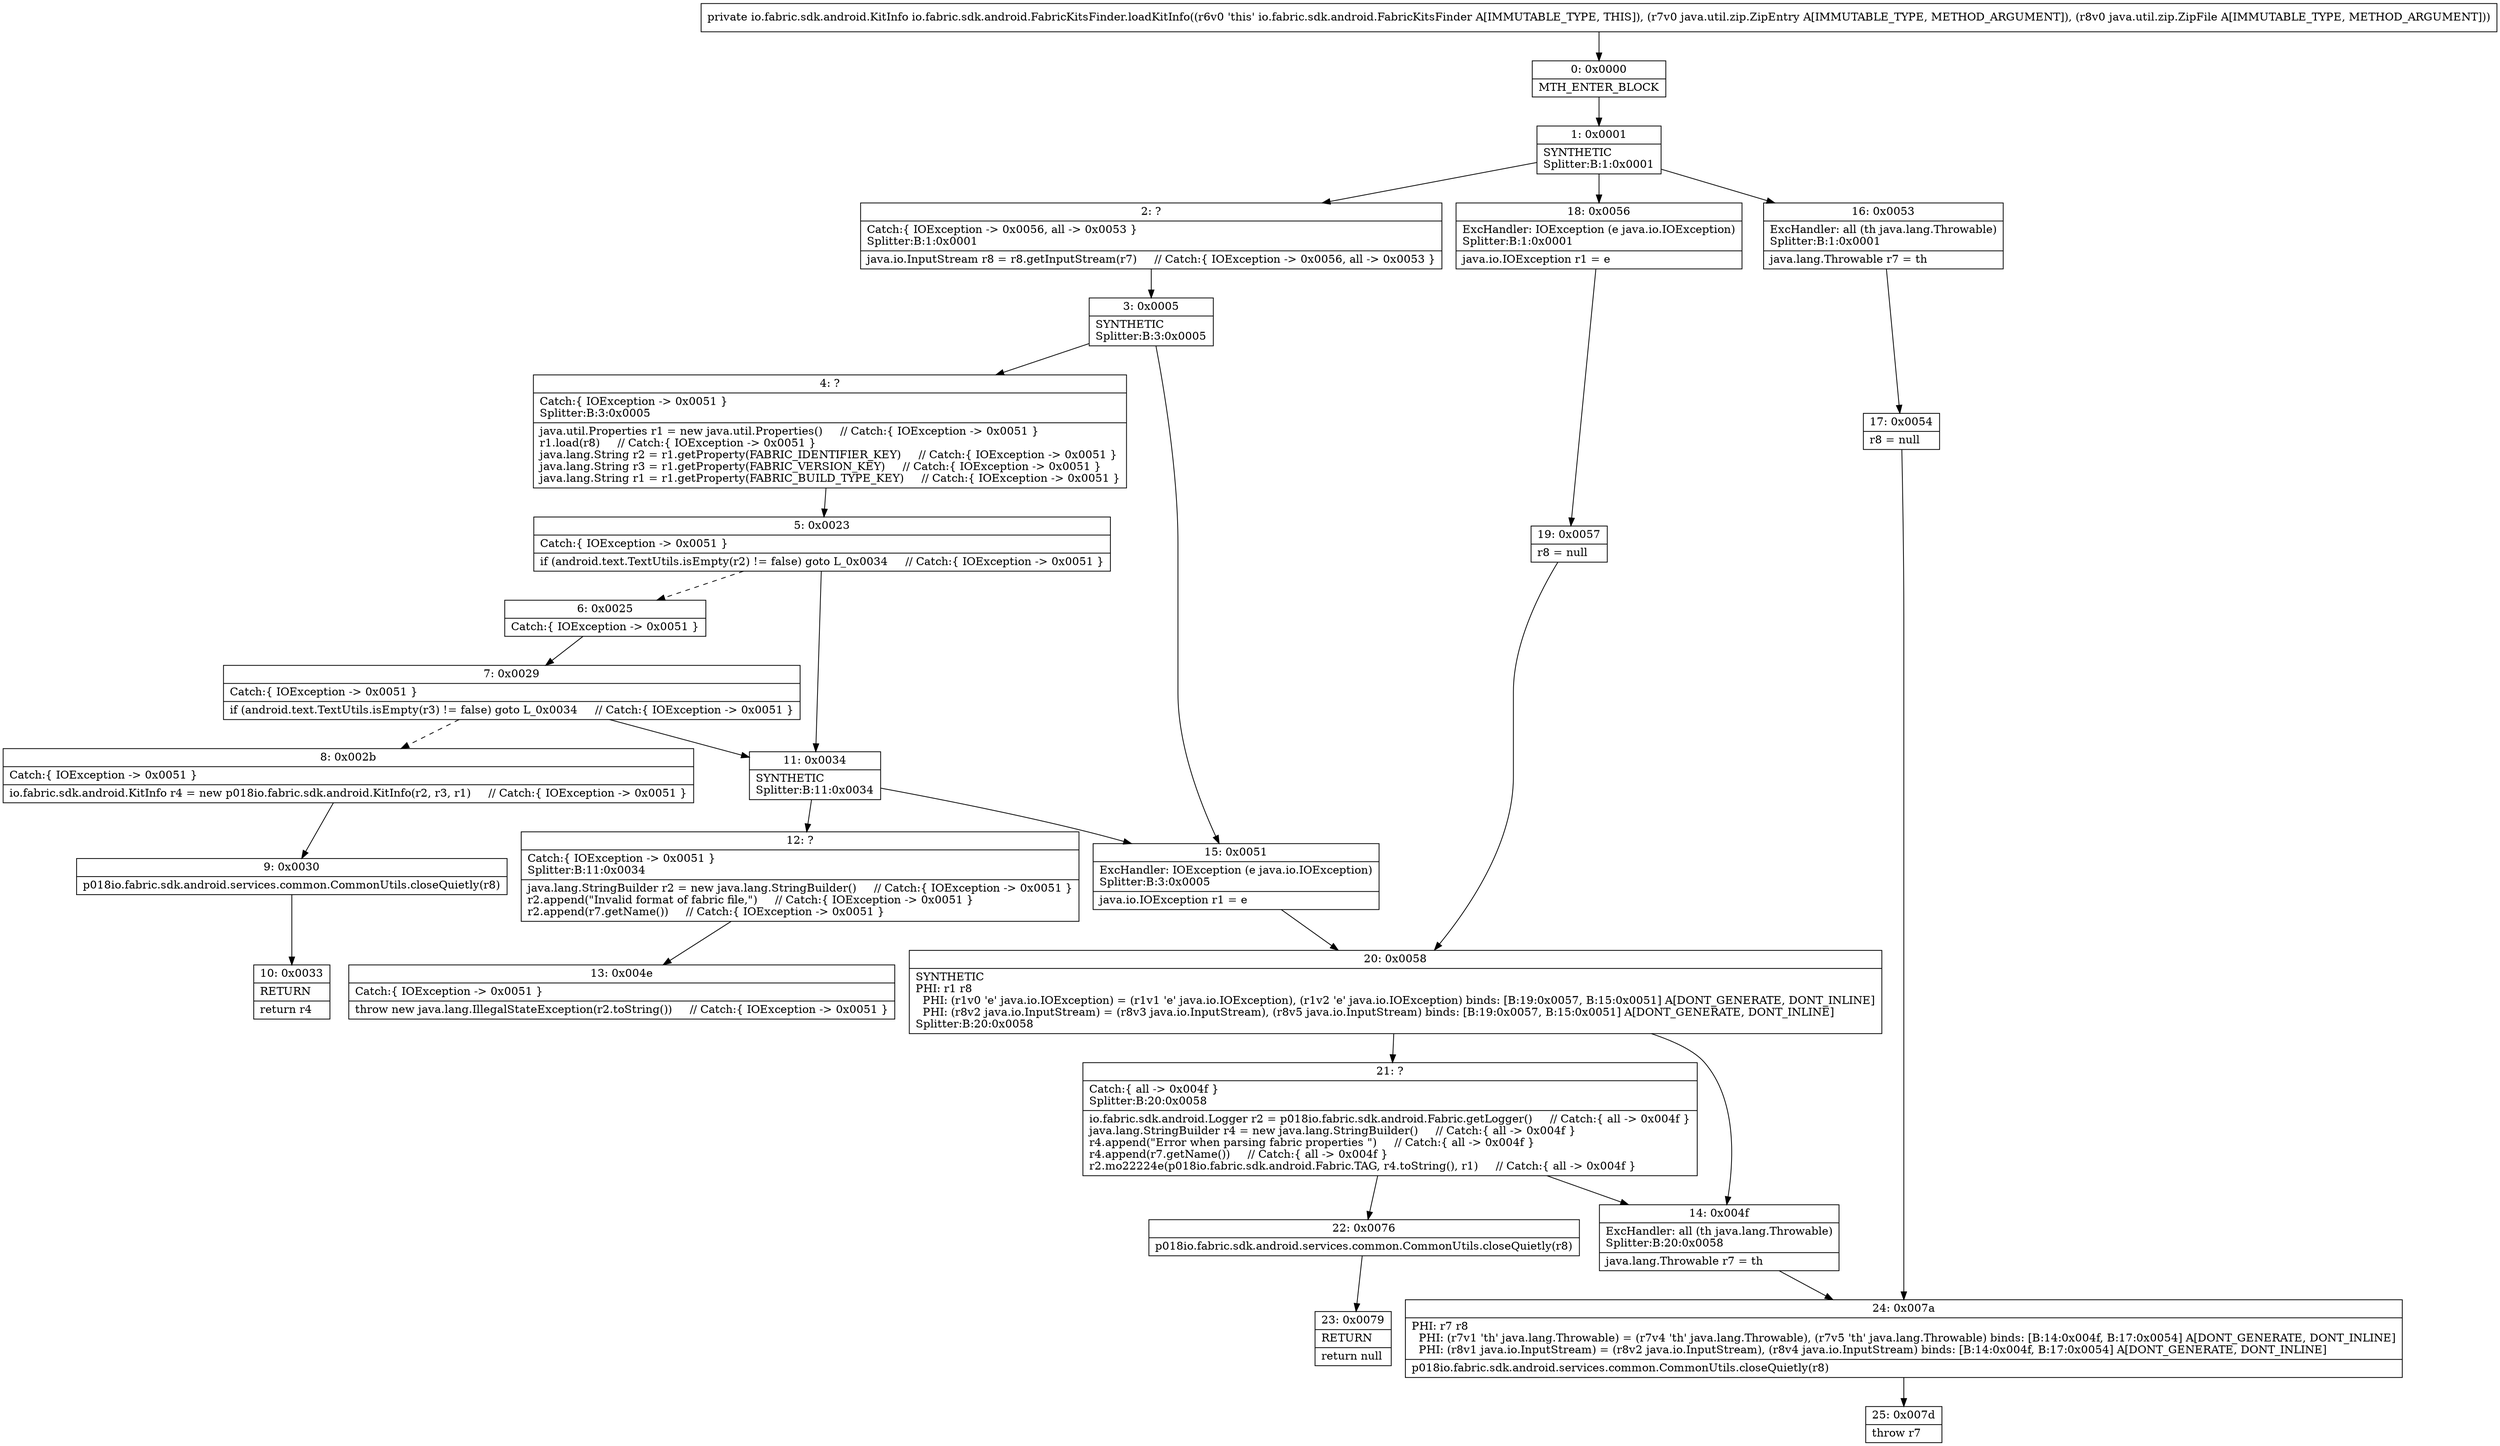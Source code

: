 digraph "CFG forio.fabric.sdk.android.FabricKitsFinder.loadKitInfo(Ljava\/util\/zip\/ZipEntry;Ljava\/util\/zip\/ZipFile;)Lio\/fabric\/sdk\/android\/KitInfo;" {
Node_0 [shape=record,label="{0\:\ 0x0000|MTH_ENTER_BLOCK\l}"];
Node_1 [shape=record,label="{1\:\ 0x0001|SYNTHETIC\lSplitter:B:1:0x0001\l}"];
Node_2 [shape=record,label="{2\:\ ?|Catch:\{ IOException \-\> 0x0056, all \-\> 0x0053 \}\lSplitter:B:1:0x0001\l|java.io.InputStream r8 = r8.getInputStream(r7)     \/\/ Catch:\{ IOException \-\> 0x0056, all \-\> 0x0053 \}\l}"];
Node_3 [shape=record,label="{3\:\ 0x0005|SYNTHETIC\lSplitter:B:3:0x0005\l}"];
Node_4 [shape=record,label="{4\:\ ?|Catch:\{ IOException \-\> 0x0051 \}\lSplitter:B:3:0x0005\l|java.util.Properties r1 = new java.util.Properties()     \/\/ Catch:\{ IOException \-\> 0x0051 \}\lr1.load(r8)     \/\/ Catch:\{ IOException \-\> 0x0051 \}\ljava.lang.String r2 = r1.getProperty(FABRIC_IDENTIFIER_KEY)     \/\/ Catch:\{ IOException \-\> 0x0051 \}\ljava.lang.String r3 = r1.getProperty(FABRIC_VERSION_KEY)     \/\/ Catch:\{ IOException \-\> 0x0051 \}\ljava.lang.String r1 = r1.getProperty(FABRIC_BUILD_TYPE_KEY)     \/\/ Catch:\{ IOException \-\> 0x0051 \}\l}"];
Node_5 [shape=record,label="{5\:\ 0x0023|Catch:\{ IOException \-\> 0x0051 \}\l|if (android.text.TextUtils.isEmpty(r2) != false) goto L_0x0034     \/\/ Catch:\{ IOException \-\> 0x0051 \}\l}"];
Node_6 [shape=record,label="{6\:\ 0x0025|Catch:\{ IOException \-\> 0x0051 \}\l}"];
Node_7 [shape=record,label="{7\:\ 0x0029|Catch:\{ IOException \-\> 0x0051 \}\l|if (android.text.TextUtils.isEmpty(r3) != false) goto L_0x0034     \/\/ Catch:\{ IOException \-\> 0x0051 \}\l}"];
Node_8 [shape=record,label="{8\:\ 0x002b|Catch:\{ IOException \-\> 0x0051 \}\l|io.fabric.sdk.android.KitInfo r4 = new p018io.fabric.sdk.android.KitInfo(r2, r3, r1)     \/\/ Catch:\{ IOException \-\> 0x0051 \}\l}"];
Node_9 [shape=record,label="{9\:\ 0x0030|p018io.fabric.sdk.android.services.common.CommonUtils.closeQuietly(r8)\l}"];
Node_10 [shape=record,label="{10\:\ 0x0033|RETURN\l|return r4\l}"];
Node_11 [shape=record,label="{11\:\ 0x0034|SYNTHETIC\lSplitter:B:11:0x0034\l}"];
Node_12 [shape=record,label="{12\:\ ?|Catch:\{ IOException \-\> 0x0051 \}\lSplitter:B:11:0x0034\l|java.lang.StringBuilder r2 = new java.lang.StringBuilder()     \/\/ Catch:\{ IOException \-\> 0x0051 \}\lr2.append(\"Invalid format of fabric file,\")     \/\/ Catch:\{ IOException \-\> 0x0051 \}\lr2.append(r7.getName())     \/\/ Catch:\{ IOException \-\> 0x0051 \}\l}"];
Node_13 [shape=record,label="{13\:\ 0x004e|Catch:\{ IOException \-\> 0x0051 \}\l|throw new java.lang.IllegalStateException(r2.toString())     \/\/ Catch:\{ IOException \-\> 0x0051 \}\l}"];
Node_14 [shape=record,label="{14\:\ 0x004f|ExcHandler: all (th java.lang.Throwable)\lSplitter:B:20:0x0058\l|java.lang.Throwable r7 = th\l}"];
Node_15 [shape=record,label="{15\:\ 0x0051|ExcHandler: IOException (e java.io.IOException)\lSplitter:B:3:0x0005\l|java.io.IOException r1 = e\l}"];
Node_16 [shape=record,label="{16\:\ 0x0053|ExcHandler: all (th java.lang.Throwable)\lSplitter:B:1:0x0001\l|java.lang.Throwable r7 = th\l}"];
Node_17 [shape=record,label="{17\:\ 0x0054|r8 = null\l}"];
Node_18 [shape=record,label="{18\:\ 0x0056|ExcHandler: IOException (e java.io.IOException)\lSplitter:B:1:0x0001\l|java.io.IOException r1 = e\l}"];
Node_19 [shape=record,label="{19\:\ 0x0057|r8 = null\l}"];
Node_20 [shape=record,label="{20\:\ 0x0058|SYNTHETIC\lPHI: r1 r8 \l  PHI: (r1v0 'e' java.io.IOException) = (r1v1 'e' java.io.IOException), (r1v2 'e' java.io.IOException) binds: [B:19:0x0057, B:15:0x0051] A[DONT_GENERATE, DONT_INLINE]\l  PHI: (r8v2 java.io.InputStream) = (r8v3 java.io.InputStream), (r8v5 java.io.InputStream) binds: [B:19:0x0057, B:15:0x0051] A[DONT_GENERATE, DONT_INLINE]\lSplitter:B:20:0x0058\l}"];
Node_21 [shape=record,label="{21\:\ ?|Catch:\{ all \-\> 0x004f \}\lSplitter:B:20:0x0058\l|io.fabric.sdk.android.Logger r2 = p018io.fabric.sdk.android.Fabric.getLogger()     \/\/ Catch:\{ all \-\> 0x004f \}\ljava.lang.StringBuilder r4 = new java.lang.StringBuilder()     \/\/ Catch:\{ all \-\> 0x004f \}\lr4.append(\"Error when parsing fabric properties \")     \/\/ Catch:\{ all \-\> 0x004f \}\lr4.append(r7.getName())     \/\/ Catch:\{ all \-\> 0x004f \}\lr2.mo22224e(p018io.fabric.sdk.android.Fabric.TAG, r4.toString(), r1)     \/\/ Catch:\{ all \-\> 0x004f \}\l}"];
Node_22 [shape=record,label="{22\:\ 0x0076|p018io.fabric.sdk.android.services.common.CommonUtils.closeQuietly(r8)\l}"];
Node_23 [shape=record,label="{23\:\ 0x0079|RETURN\l|return null\l}"];
Node_24 [shape=record,label="{24\:\ 0x007a|PHI: r7 r8 \l  PHI: (r7v1 'th' java.lang.Throwable) = (r7v4 'th' java.lang.Throwable), (r7v5 'th' java.lang.Throwable) binds: [B:14:0x004f, B:17:0x0054] A[DONT_GENERATE, DONT_INLINE]\l  PHI: (r8v1 java.io.InputStream) = (r8v2 java.io.InputStream), (r8v4 java.io.InputStream) binds: [B:14:0x004f, B:17:0x0054] A[DONT_GENERATE, DONT_INLINE]\l|p018io.fabric.sdk.android.services.common.CommonUtils.closeQuietly(r8)\l}"];
Node_25 [shape=record,label="{25\:\ 0x007d|throw r7\l}"];
MethodNode[shape=record,label="{private io.fabric.sdk.android.KitInfo io.fabric.sdk.android.FabricKitsFinder.loadKitInfo((r6v0 'this' io.fabric.sdk.android.FabricKitsFinder A[IMMUTABLE_TYPE, THIS]), (r7v0 java.util.zip.ZipEntry A[IMMUTABLE_TYPE, METHOD_ARGUMENT]), (r8v0 java.util.zip.ZipFile A[IMMUTABLE_TYPE, METHOD_ARGUMENT])) }"];
MethodNode -> Node_0;
Node_0 -> Node_1;
Node_1 -> Node_2;
Node_1 -> Node_18;
Node_1 -> Node_16;
Node_2 -> Node_3;
Node_3 -> Node_4;
Node_3 -> Node_15;
Node_4 -> Node_5;
Node_5 -> Node_6[style=dashed];
Node_5 -> Node_11;
Node_6 -> Node_7;
Node_7 -> Node_8[style=dashed];
Node_7 -> Node_11;
Node_8 -> Node_9;
Node_9 -> Node_10;
Node_11 -> Node_12;
Node_11 -> Node_15;
Node_12 -> Node_13;
Node_14 -> Node_24;
Node_15 -> Node_20;
Node_16 -> Node_17;
Node_17 -> Node_24;
Node_18 -> Node_19;
Node_19 -> Node_20;
Node_20 -> Node_21;
Node_20 -> Node_14;
Node_21 -> Node_22;
Node_21 -> Node_14;
Node_22 -> Node_23;
Node_24 -> Node_25;
}

